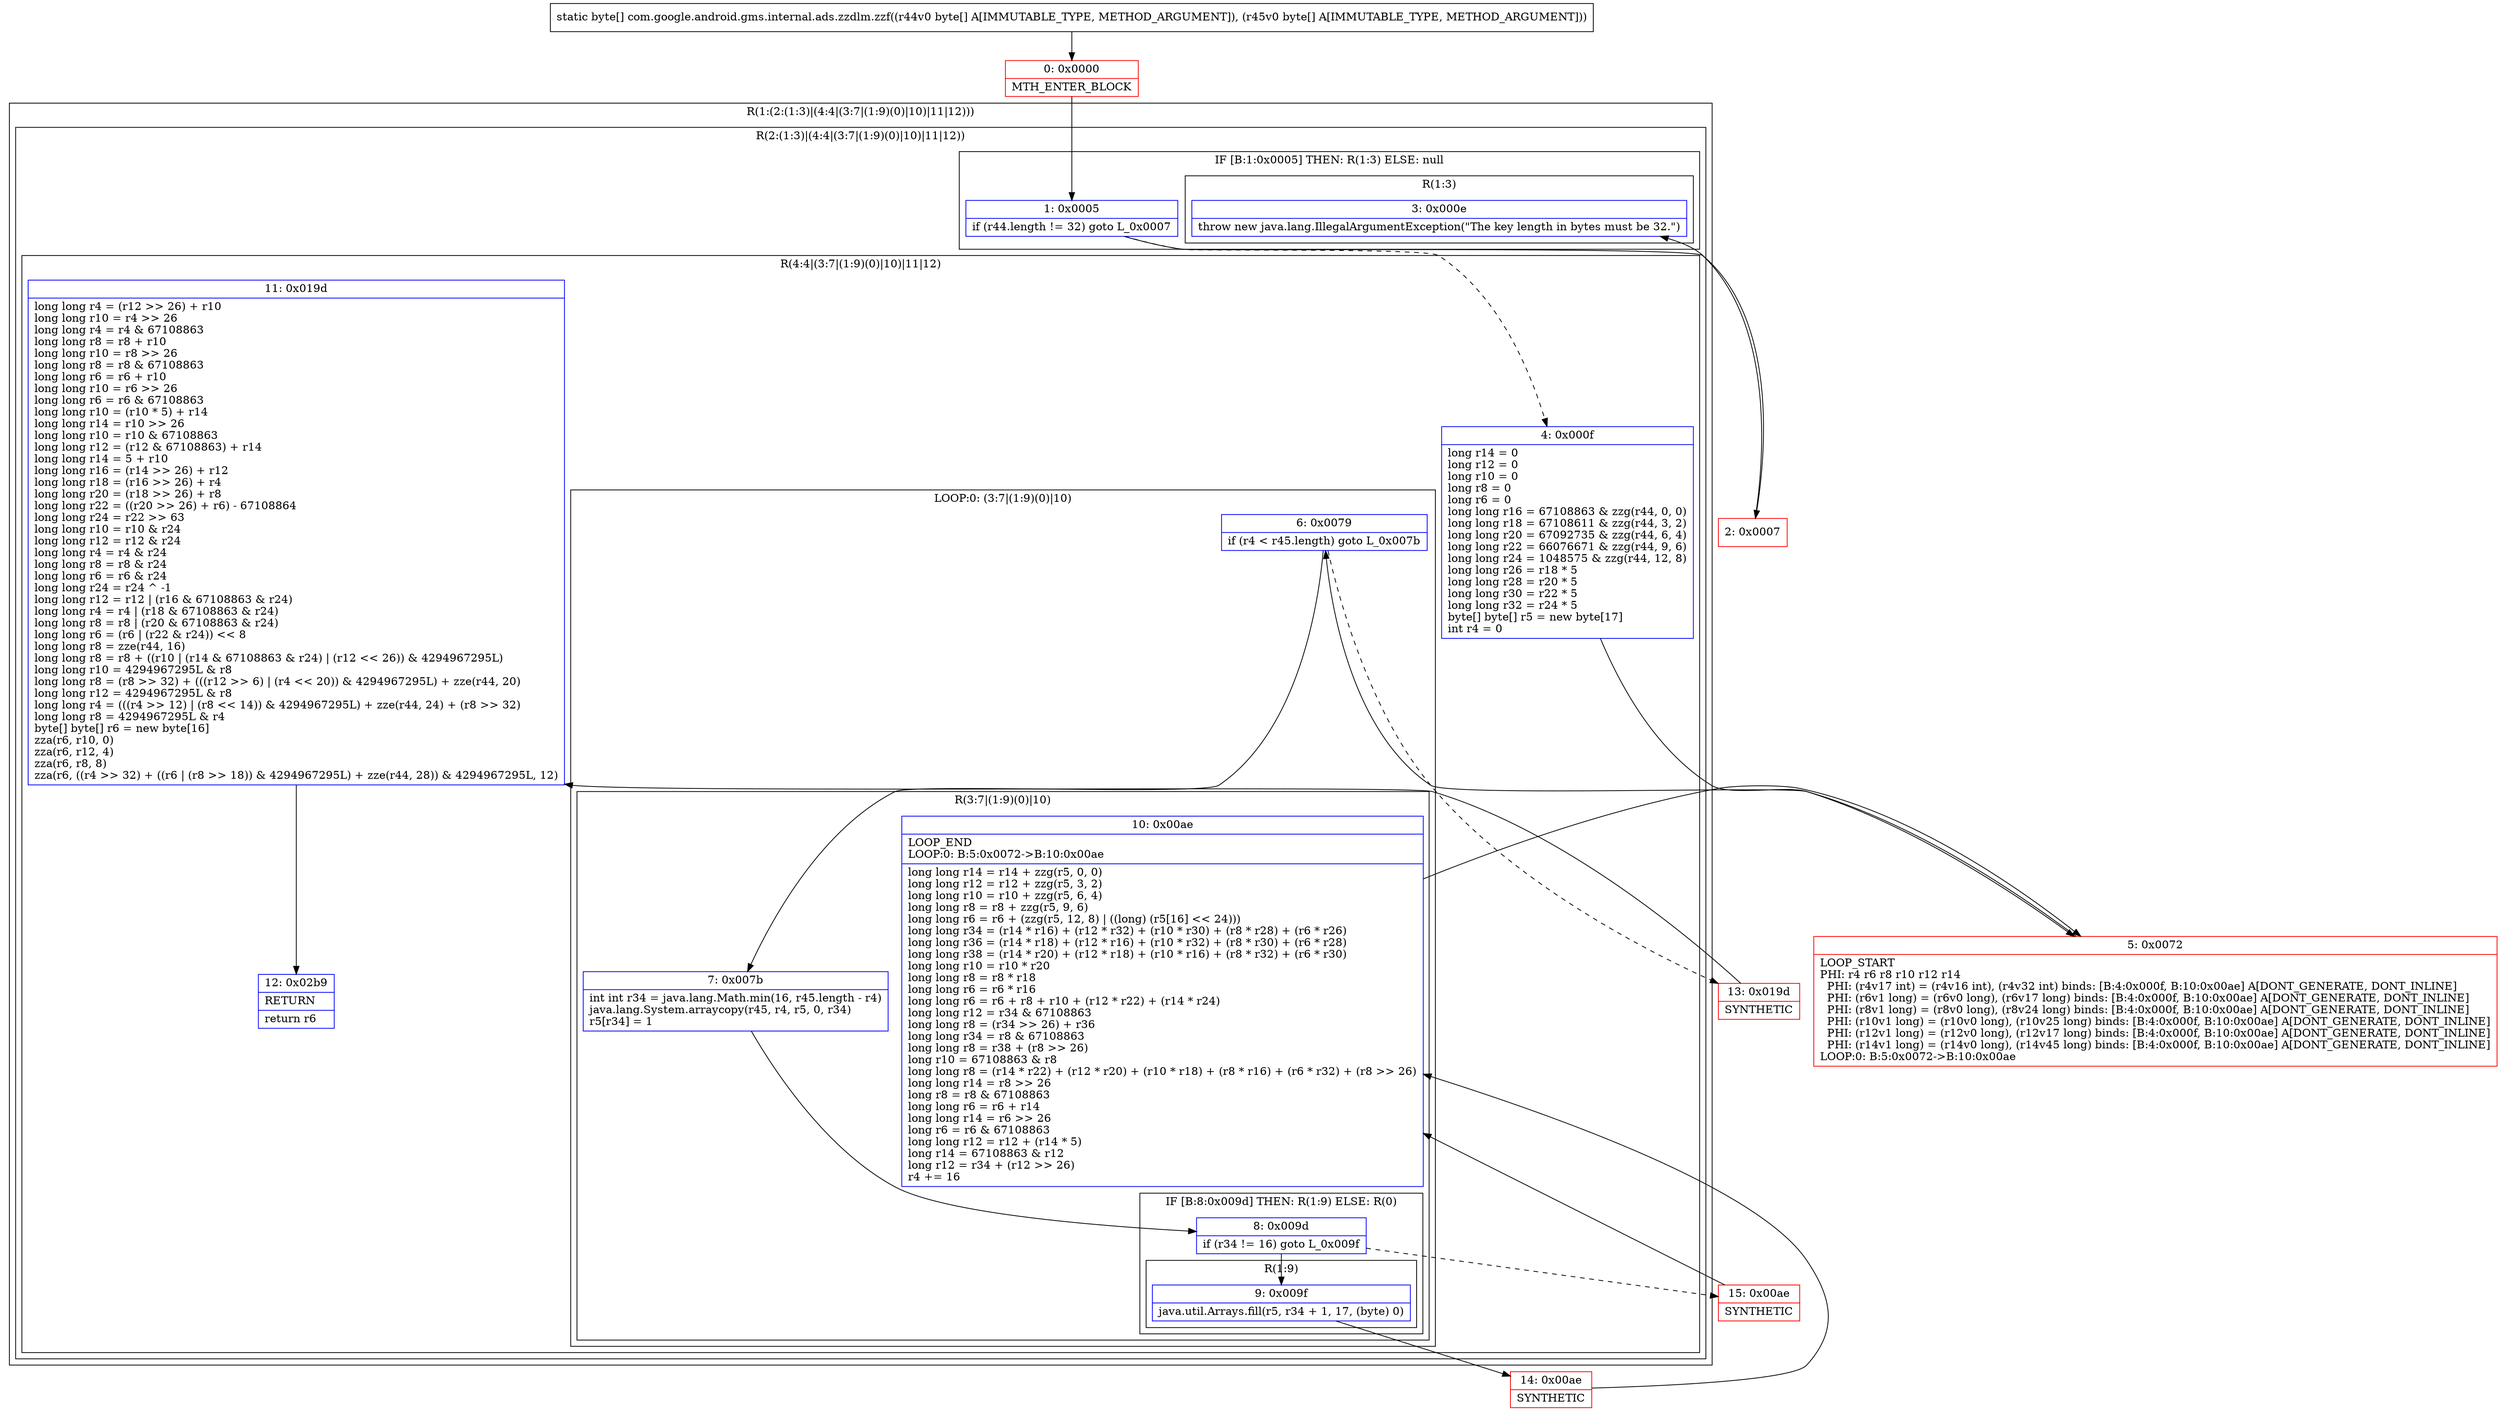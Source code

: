 digraph "CFG forcom.google.android.gms.internal.ads.zzdlm.zzf([B[B)[B" {
subgraph cluster_Region_79658000 {
label = "R(1:(2:(1:3)|(4:4|(3:7|(1:9)(0)|10)|11|12)))";
node [shape=record,color=blue];
subgraph cluster_Region_853882394 {
label = "R(2:(1:3)|(4:4|(3:7|(1:9)(0)|10)|11|12))";
node [shape=record,color=blue];
subgraph cluster_IfRegion_2058401095 {
label = "IF [B:1:0x0005] THEN: R(1:3) ELSE: null";
node [shape=record,color=blue];
Node_1 [shape=record,label="{1\:\ 0x0005|if (r44.length != 32) goto L_0x0007\l}"];
subgraph cluster_Region_2130472275 {
label = "R(1:3)";
node [shape=record,color=blue];
Node_3 [shape=record,label="{3\:\ 0x000e|throw new java.lang.IllegalArgumentException(\"The key length in bytes must be 32.\")\l}"];
}
}
subgraph cluster_Region_2093643575 {
label = "R(4:4|(3:7|(1:9)(0)|10)|11|12)";
node [shape=record,color=blue];
Node_4 [shape=record,label="{4\:\ 0x000f|long r14 = 0\llong r12 = 0\llong r10 = 0\llong r8 = 0\llong r6 = 0\llong long r16 = 67108863 & zzg(r44, 0, 0)\llong long r18 = 67108611 & zzg(r44, 3, 2)\llong long r20 = 67092735 & zzg(r44, 6, 4)\llong long r22 = 66076671 & zzg(r44, 9, 6)\llong long r24 = 1048575 & zzg(r44, 12, 8)\llong long r26 = r18 * 5\llong long r28 = r20 * 5\llong long r30 = r22 * 5\llong long r32 = r24 * 5\lbyte[] byte[] r5 = new byte[17]\lint r4 = 0\l}"];
subgraph cluster_LoopRegion_516436587 {
label = "LOOP:0: (3:7|(1:9)(0)|10)";
node [shape=record,color=blue];
Node_6 [shape=record,label="{6\:\ 0x0079|if (r4 \< r45.length) goto L_0x007b\l}"];
subgraph cluster_Region_137464880 {
label = "R(3:7|(1:9)(0)|10)";
node [shape=record,color=blue];
Node_7 [shape=record,label="{7\:\ 0x007b|int int r34 = java.lang.Math.min(16, r45.length \- r4)\ljava.lang.System.arraycopy(r45, r4, r5, 0, r34)\lr5[r34] = 1\l}"];
subgraph cluster_IfRegion_823434570 {
label = "IF [B:8:0x009d] THEN: R(1:9) ELSE: R(0)";
node [shape=record,color=blue];
Node_8 [shape=record,label="{8\:\ 0x009d|if (r34 != 16) goto L_0x009f\l}"];
subgraph cluster_Region_1528985193 {
label = "R(1:9)";
node [shape=record,color=blue];
Node_9 [shape=record,label="{9\:\ 0x009f|java.util.Arrays.fill(r5, r34 + 1, 17, (byte) 0)\l}"];
}
subgraph cluster_Region_31244640 {
label = "R(0)";
node [shape=record,color=blue];
}
}
Node_10 [shape=record,label="{10\:\ 0x00ae|LOOP_END\lLOOP:0: B:5:0x0072\-\>B:10:0x00ae\l|long long r14 = r14 + zzg(r5, 0, 0)\llong long r12 = r12 + zzg(r5, 3, 2)\llong long r10 = r10 + zzg(r5, 6, 4)\llong long r8 = r8 + zzg(r5, 9, 6)\llong long r6 = r6 + (zzg(r5, 12, 8) \| ((long) (r5[16] \<\< 24)))\llong long r34 = (r14 * r16) + (r12 * r32) + (r10 * r30) + (r8 * r28) + (r6 * r26)\llong long r36 = (r14 * r18) + (r12 * r16) + (r10 * r32) + (r8 * r30) + (r6 * r28)\llong long r38 = (r14 * r20) + (r12 * r18) + (r10 * r16) + (r8 * r32) + (r6 * r30)\llong long r10 = r10 * r20\llong long r8 = r8 * r18\llong long r6 = r6 * r16\llong long r6 = r6 + r8 + r10 + (r12 * r22) + (r14 * r24)\llong long r12 = r34 & 67108863\llong long r8 = (r34 \>\> 26) + r36\llong long r34 = r8 & 67108863\llong long r8 = r38 + (r8 \>\> 26)\llong r10 = 67108863 & r8\llong long r8 = (r14 * r22) + (r12 * r20) + (r10 * r18) + (r8 * r16) + (r6 * r32) + (r8 \>\> 26)\llong long r14 = r8 \>\> 26\llong r8 = r8 & 67108863\llong long r6 = r6 + r14\llong long r14 = r6 \>\> 26\llong r6 = r6 & 67108863\llong long r12 = r12 + (r14 * 5)\llong r14 = 67108863 & r12\llong r12 = r34 + (r12 \>\> 26)\lr4 += 16\l}"];
}
}
Node_11 [shape=record,label="{11\:\ 0x019d|long long r4 = (r12 \>\> 26) + r10\llong long r10 = r4 \>\> 26\llong long r4 = r4 & 67108863\llong long r8 = r8 + r10\llong long r10 = r8 \>\> 26\llong long r8 = r8 & 67108863\llong long r6 = r6 + r10\llong long r10 = r6 \>\> 26\llong long r6 = r6 & 67108863\llong long r10 = (r10 * 5) + r14\llong long r14 = r10 \>\> 26\llong long r10 = r10 & 67108863\llong long r12 = (r12 & 67108863) + r14\llong long r14 = 5 + r10\llong long r16 = (r14 \>\> 26) + r12\llong long r18 = (r16 \>\> 26) + r4\llong long r20 = (r18 \>\> 26) + r8\llong long r22 = ((r20 \>\> 26) + r6) \- 67108864\llong long r24 = r22 \>\> 63\llong long r10 = r10 & r24\llong long r12 = r12 & r24\llong long r4 = r4 & r24\llong long r8 = r8 & r24\llong long r6 = r6 & r24\llong long r24 = r24 ^ \-1\llong long r12 = r12 \| (r16 & 67108863 & r24)\llong long r4 = r4 \| (r18 & 67108863 & r24)\llong long r8 = r8 \| (r20 & 67108863 & r24)\llong long r6 = (r6 \| (r22 & r24)) \<\< 8\llong long r8 = zze(r44, 16)\llong long r8 = r8 + ((r10 \| (r14 & 67108863 & r24) \| (r12 \<\< 26)) & 4294967295L)\llong long r10 = 4294967295L & r8\llong long r8 = (r8 \>\> 32) + (((r12 \>\> 6) \| (r4 \<\< 20)) & 4294967295L) + zze(r44, 20)\llong long r12 = 4294967295L & r8\llong long r4 = (((r4 \>\> 12) \| (r8 \<\< 14)) & 4294967295L) + zze(r44, 24) + (r8 \>\> 32)\llong long r8 = 4294967295L & r4\lbyte[] byte[] r6 = new byte[16]\lzza(r6, r10, 0)\lzza(r6, r12, 4)\lzza(r6, r8, 8)\lzza(r6, ((r4 \>\> 32) + ((r6 \| (r8 \>\> 18)) & 4294967295L) + zze(r44, 28)) & 4294967295L, 12)\l}"];
Node_12 [shape=record,label="{12\:\ 0x02b9|RETURN\l|return r6\l}"];
}
}
}
Node_0 [shape=record,color=red,label="{0\:\ 0x0000|MTH_ENTER_BLOCK\l}"];
Node_2 [shape=record,color=red,label="{2\:\ 0x0007}"];
Node_5 [shape=record,color=red,label="{5\:\ 0x0072|LOOP_START\lPHI: r4 r6 r8 r10 r12 r14 \l  PHI: (r4v17 int) = (r4v16 int), (r4v32 int) binds: [B:4:0x000f, B:10:0x00ae] A[DONT_GENERATE, DONT_INLINE]\l  PHI: (r6v1 long) = (r6v0 long), (r6v17 long) binds: [B:4:0x000f, B:10:0x00ae] A[DONT_GENERATE, DONT_INLINE]\l  PHI: (r8v1 long) = (r8v0 long), (r8v24 long) binds: [B:4:0x000f, B:10:0x00ae] A[DONT_GENERATE, DONT_INLINE]\l  PHI: (r10v1 long) = (r10v0 long), (r10v25 long) binds: [B:4:0x000f, B:10:0x00ae] A[DONT_GENERATE, DONT_INLINE]\l  PHI: (r12v1 long) = (r12v0 long), (r12v17 long) binds: [B:4:0x000f, B:10:0x00ae] A[DONT_GENERATE, DONT_INLINE]\l  PHI: (r14v1 long) = (r14v0 long), (r14v45 long) binds: [B:4:0x000f, B:10:0x00ae] A[DONT_GENERATE, DONT_INLINE]\lLOOP:0: B:5:0x0072\-\>B:10:0x00ae\l}"];
Node_13 [shape=record,color=red,label="{13\:\ 0x019d|SYNTHETIC\l}"];
Node_14 [shape=record,color=red,label="{14\:\ 0x00ae|SYNTHETIC\l}"];
Node_15 [shape=record,color=red,label="{15\:\ 0x00ae|SYNTHETIC\l}"];
MethodNode[shape=record,label="{static byte[] com.google.android.gms.internal.ads.zzdlm.zzf((r44v0 byte[] A[IMMUTABLE_TYPE, METHOD_ARGUMENT]), (r45v0 byte[] A[IMMUTABLE_TYPE, METHOD_ARGUMENT])) }"];
MethodNode -> Node_0;
Node_1 -> Node_2;
Node_1 -> Node_4[style=dashed];
Node_4 -> Node_5;
Node_6 -> Node_7;
Node_6 -> Node_13[style=dashed];
Node_7 -> Node_8;
Node_8 -> Node_9;
Node_8 -> Node_15[style=dashed];
Node_9 -> Node_14;
Node_10 -> Node_5;
Node_11 -> Node_12;
Node_0 -> Node_1;
Node_2 -> Node_3;
Node_5 -> Node_6;
Node_13 -> Node_11;
Node_14 -> Node_10;
Node_15 -> Node_10;
}


